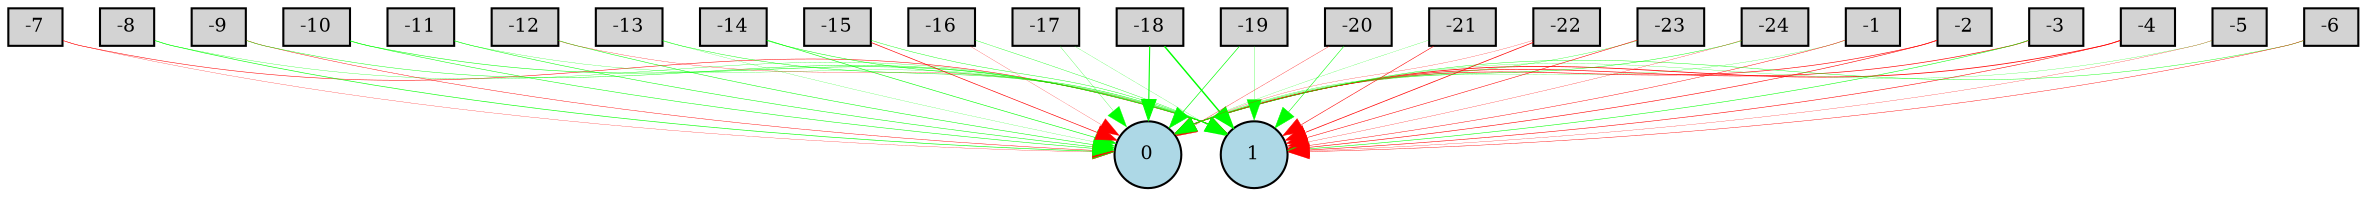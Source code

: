 digraph {
	node [fontsize=9 height=0.2 shape=circle width=0.2]
	-1 [fillcolor=lightgray shape=box style=filled]
	-2 [fillcolor=lightgray shape=box style=filled]
	-3 [fillcolor=lightgray shape=box style=filled]
	-4 [fillcolor=lightgray shape=box style=filled]
	-5 [fillcolor=lightgray shape=box style=filled]
	-6 [fillcolor=lightgray shape=box style=filled]
	-7 [fillcolor=lightgray shape=box style=filled]
	-8 [fillcolor=lightgray shape=box style=filled]
	-9 [fillcolor=lightgray shape=box style=filled]
	-10 [fillcolor=lightgray shape=box style=filled]
	-11 [fillcolor=lightgray shape=box style=filled]
	-12 [fillcolor=lightgray shape=box style=filled]
	-13 [fillcolor=lightgray shape=box style=filled]
	-14 [fillcolor=lightgray shape=box style=filled]
	-15 [fillcolor=lightgray shape=box style=filled]
	-16 [fillcolor=lightgray shape=box style=filled]
	-17 [fillcolor=lightgray shape=box style=filled]
	-18 [fillcolor=lightgray shape=box style=filled]
	-19 [fillcolor=lightgray shape=box style=filled]
	-20 [fillcolor=lightgray shape=box style=filled]
	-21 [fillcolor=lightgray shape=box style=filled]
	-22 [fillcolor=lightgray shape=box style=filled]
	-23 [fillcolor=lightgray shape=box style=filled]
	-24 [fillcolor=lightgray shape=box style=filled]
	0 [fillcolor=lightblue style=filled]
	1 [fillcolor=lightblue style=filled]
	-1 -> 0 [color=green penwidth=0.11318195108389154 style=solid]
	-1 -> 1 [color=red penwidth=0.21539887388142442 style=solid]
	-2 -> 0 [color=red penwidth=0.29686965995241 style=solid]
	-2 -> 1 [color=red penwidth=0.28139585296382397 style=solid]
	-3 -> 0 [color=red penwidth=0.31409850817544327 style=solid]
	-3 -> 1 [color=green penwidth=0.258993646594571 style=solid]
	-4 -> 0 [color=red penwidth=0.3746928035596071 style=solid]
	-4 -> 1 [color=red penwidth=0.26433744316536467 style=solid]
	-5 -> 0 [color=green penwidth=0.11782184512007075 style=solid]
	-5 -> 1 [color=red penwidth=0.12092107277989622 style=solid]
	-6 -> 0 [color=green penwidth=0.19971922779959092 style=solid]
	-6 -> 1 [color=red penwidth=0.19956912352384315 style=solid]
	-7 -> 0 [color=red penwidth=0.1235575166723828 style=solid]
	-7 -> 1 [color=red penwidth=0.2531352681578626 style=solid]
	-8 -> 0 [color=green penwidth=0.2932068256472571 style=solid]
	-8 -> 1 [color=green penwidth=0.14383544791666814 style=solid]
	-9 -> 0 [color=red penwidth=0.20847247055967447 style=solid]
	-9 -> 1 [color=green penwidth=0.20717646830353956 style=solid]
	-10 -> 0 [color=green penwidth=0.24794648680382977 style=solid]
	-10 -> 1 [color=green penwidth=0.251370449303457 style=solid]
	-11 -> 0 [color=green penwidth=0.24776378334980673 style=solid]
	-11 -> 1 [color=green penwidth=0.12468779944880032 style=solid]
	-12 -> 0 [color=green penwidth=0.2498289165972862 style=solid]
	-12 -> 1 [color=red penwidth=0.1345809772306506 style=solid]
	-13 -> 0 [color=green penwidth=0.10481481302749328 style=solid]
	-13 -> 1 [color=green penwidth=0.21794869824387866 style=solid]
	-14 -> 0 [color=green penwidth=0.28704106204214297 style=solid]
	-14 -> 1 [color=green penwidth=0.2455718902259987 style=solid]
	-15 -> 0 [color=red penwidth=0.3106131822591315 style=solid]
	-15 -> 1 [color=green penwidth=0.2002798393999854 style=solid]
	-16 -> 0 [color=red penwidth=0.10536971092971129 style=solid]
	-16 -> 1 [color=green penwidth=0.1760442725014718 style=solid]
	-17 -> 0 [color=green penwidth=0.12747806903641531 style=solid]
	-17 -> 1 [color=green penwidth=0.10053562520822976 style=solid]
	-18 -> 0 [color=green penwidth=0.5247761010010166 style=solid]
	-18 -> 1 [color=green penwidth=0.6928376681216913 style=solid]
	-19 -> 0 [color=green penwidth=0.31353168263232956 style=solid]
	-19 -> 1 [color=green penwidth=0.13638563219976035 style=solid]
	-20 -> 0 [color=red penwidth=0.1526344973756384 style=solid]
	-20 -> 1 [color=green penwidth=0.25626898921825514 style=solid]
	-21 -> 0 [color=green penwidth=0.10146493109720771 style=solid]
	-21 -> 1 [color=red penwidth=0.26527261566817795 style=solid]
	-22 -> 0 [color=red penwidth=0.115553772353576 style=solid]
	-22 -> 1 [color=red penwidth=0.34648517145652213 style=solid]
	-23 -> 0 [color=green penwidth=0.15524552110920942 style=solid]
	-23 -> 1 [color=red penwidth=0.2587301457860236 style=solid]
	-24 -> 0 [color=green penwidth=0.21256531341054496 style=solid]
	-24 -> 1 [color=red penwidth=0.13039747013537473 style=solid]
}
